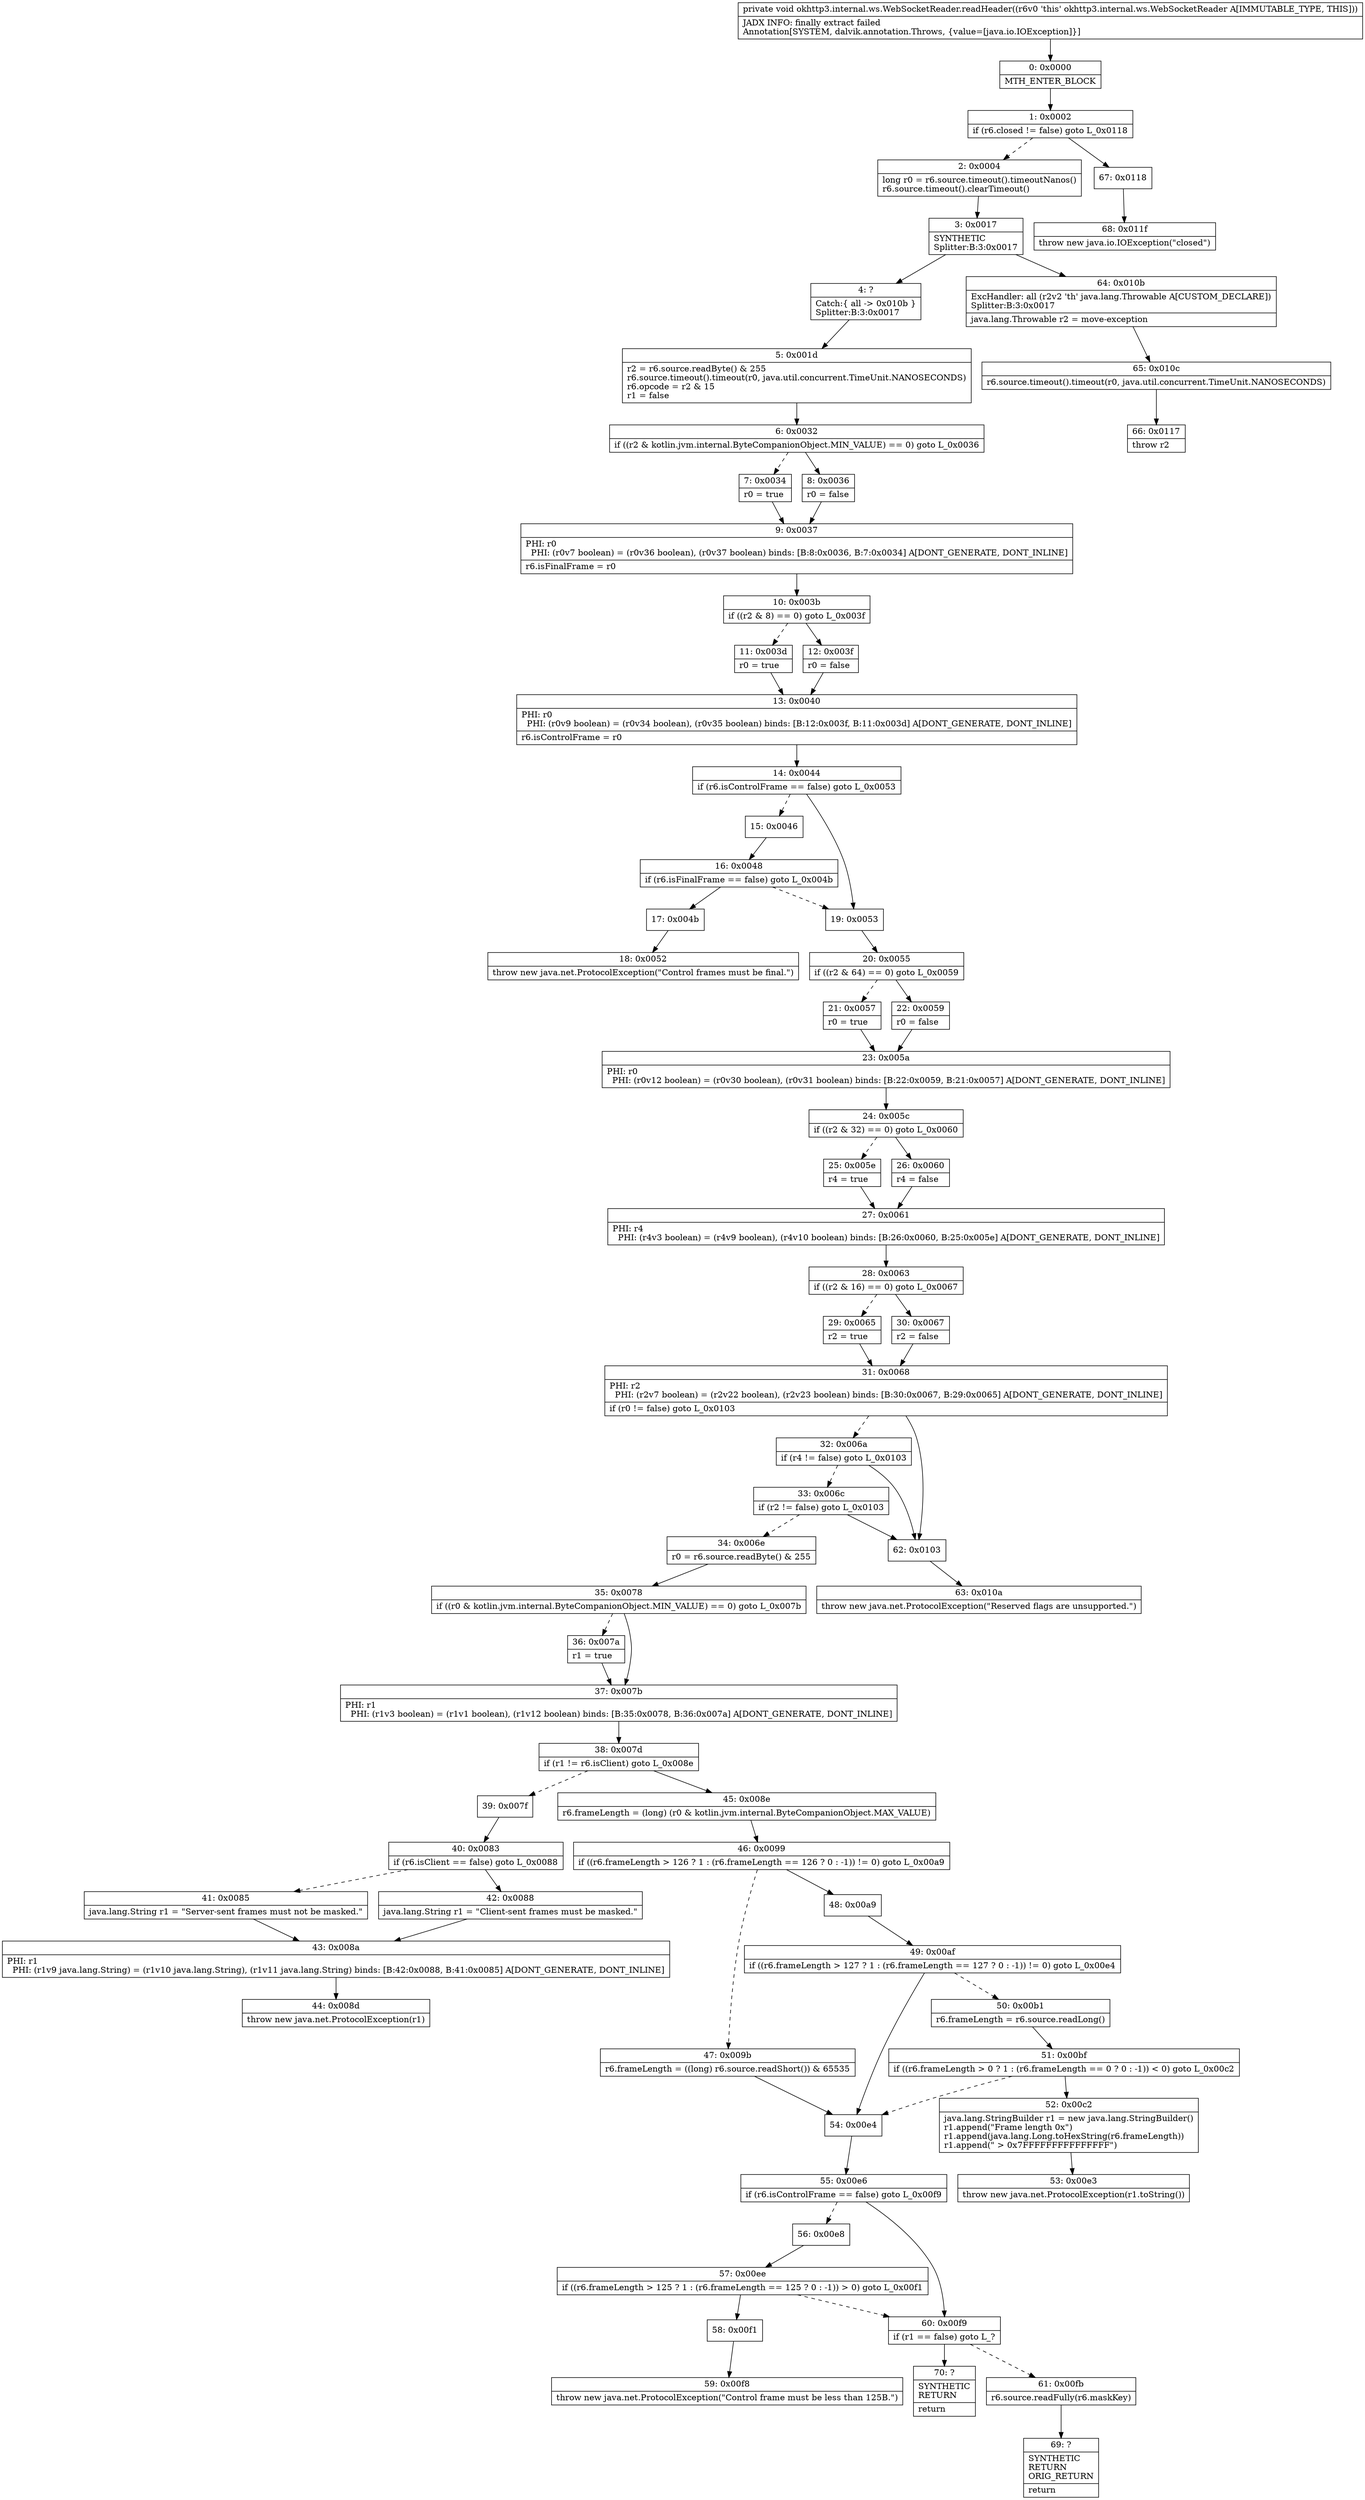 digraph "CFG forokhttp3.internal.ws.WebSocketReader.readHeader()V" {
Node_0 [shape=record,label="{0\:\ 0x0000|MTH_ENTER_BLOCK\l}"];
Node_1 [shape=record,label="{1\:\ 0x0002|if (r6.closed != false) goto L_0x0118\l}"];
Node_2 [shape=record,label="{2\:\ 0x0004|long r0 = r6.source.timeout().timeoutNanos()\lr6.source.timeout().clearTimeout()\l}"];
Node_3 [shape=record,label="{3\:\ 0x0017|SYNTHETIC\lSplitter:B:3:0x0017\l}"];
Node_4 [shape=record,label="{4\:\ ?|Catch:\{ all \-\> 0x010b \}\lSplitter:B:3:0x0017\l}"];
Node_5 [shape=record,label="{5\:\ 0x001d|r2 = r6.source.readByte() & 255\lr6.source.timeout().timeout(r0, java.util.concurrent.TimeUnit.NANOSECONDS)\lr6.opcode = r2 & 15\lr1 = false\l}"];
Node_6 [shape=record,label="{6\:\ 0x0032|if ((r2 & kotlin.jvm.internal.ByteCompanionObject.MIN_VALUE) == 0) goto L_0x0036\l}"];
Node_7 [shape=record,label="{7\:\ 0x0034|r0 = true\l}"];
Node_8 [shape=record,label="{8\:\ 0x0036|r0 = false\l}"];
Node_9 [shape=record,label="{9\:\ 0x0037|PHI: r0 \l  PHI: (r0v7 boolean) = (r0v36 boolean), (r0v37 boolean) binds: [B:8:0x0036, B:7:0x0034] A[DONT_GENERATE, DONT_INLINE]\l|r6.isFinalFrame = r0\l}"];
Node_10 [shape=record,label="{10\:\ 0x003b|if ((r2 & 8) == 0) goto L_0x003f\l}"];
Node_11 [shape=record,label="{11\:\ 0x003d|r0 = true\l}"];
Node_12 [shape=record,label="{12\:\ 0x003f|r0 = false\l}"];
Node_13 [shape=record,label="{13\:\ 0x0040|PHI: r0 \l  PHI: (r0v9 boolean) = (r0v34 boolean), (r0v35 boolean) binds: [B:12:0x003f, B:11:0x003d] A[DONT_GENERATE, DONT_INLINE]\l|r6.isControlFrame = r0\l}"];
Node_14 [shape=record,label="{14\:\ 0x0044|if (r6.isControlFrame == false) goto L_0x0053\l}"];
Node_15 [shape=record,label="{15\:\ 0x0046}"];
Node_16 [shape=record,label="{16\:\ 0x0048|if (r6.isFinalFrame == false) goto L_0x004b\l}"];
Node_17 [shape=record,label="{17\:\ 0x004b}"];
Node_18 [shape=record,label="{18\:\ 0x0052|throw new java.net.ProtocolException(\"Control frames must be final.\")\l}"];
Node_19 [shape=record,label="{19\:\ 0x0053}"];
Node_20 [shape=record,label="{20\:\ 0x0055|if ((r2 & 64) == 0) goto L_0x0059\l}"];
Node_21 [shape=record,label="{21\:\ 0x0057|r0 = true\l}"];
Node_22 [shape=record,label="{22\:\ 0x0059|r0 = false\l}"];
Node_23 [shape=record,label="{23\:\ 0x005a|PHI: r0 \l  PHI: (r0v12 boolean) = (r0v30 boolean), (r0v31 boolean) binds: [B:22:0x0059, B:21:0x0057] A[DONT_GENERATE, DONT_INLINE]\l}"];
Node_24 [shape=record,label="{24\:\ 0x005c|if ((r2 & 32) == 0) goto L_0x0060\l}"];
Node_25 [shape=record,label="{25\:\ 0x005e|r4 = true\l}"];
Node_26 [shape=record,label="{26\:\ 0x0060|r4 = false\l}"];
Node_27 [shape=record,label="{27\:\ 0x0061|PHI: r4 \l  PHI: (r4v3 boolean) = (r4v9 boolean), (r4v10 boolean) binds: [B:26:0x0060, B:25:0x005e] A[DONT_GENERATE, DONT_INLINE]\l}"];
Node_28 [shape=record,label="{28\:\ 0x0063|if ((r2 & 16) == 0) goto L_0x0067\l}"];
Node_29 [shape=record,label="{29\:\ 0x0065|r2 = true\l}"];
Node_30 [shape=record,label="{30\:\ 0x0067|r2 = false\l}"];
Node_31 [shape=record,label="{31\:\ 0x0068|PHI: r2 \l  PHI: (r2v7 boolean) = (r2v22 boolean), (r2v23 boolean) binds: [B:30:0x0067, B:29:0x0065] A[DONT_GENERATE, DONT_INLINE]\l|if (r0 != false) goto L_0x0103\l}"];
Node_32 [shape=record,label="{32\:\ 0x006a|if (r4 != false) goto L_0x0103\l}"];
Node_33 [shape=record,label="{33\:\ 0x006c|if (r2 != false) goto L_0x0103\l}"];
Node_34 [shape=record,label="{34\:\ 0x006e|r0 = r6.source.readByte() & 255\l}"];
Node_35 [shape=record,label="{35\:\ 0x0078|if ((r0 & kotlin.jvm.internal.ByteCompanionObject.MIN_VALUE) == 0) goto L_0x007b\l}"];
Node_36 [shape=record,label="{36\:\ 0x007a|r1 = true\l}"];
Node_37 [shape=record,label="{37\:\ 0x007b|PHI: r1 \l  PHI: (r1v3 boolean) = (r1v1 boolean), (r1v12 boolean) binds: [B:35:0x0078, B:36:0x007a] A[DONT_GENERATE, DONT_INLINE]\l}"];
Node_38 [shape=record,label="{38\:\ 0x007d|if (r1 != r6.isClient) goto L_0x008e\l}"];
Node_39 [shape=record,label="{39\:\ 0x007f}"];
Node_40 [shape=record,label="{40\:\ 0x0083|if (r6.isClient == false) goto L_0x0088\l}"];
Node_41 [shape=record,label="{41\:\ 0x0085|java.lang.String r1 = \"Server\-sent frames must not be masked.\"\l}"];
Node_42 [shape=record,label="{42\:\ 0x0088|java.lang.String r1 = \"Client\-sent frames must be masked.\"\l}"];
Node_43 [shape=record,label="{43\:\ 0x008a|PHI: r1 \l  PHI: (r1v9 java.lang.String) = (r1v10 java.lang.String), (r1v11 java.lang.String) binds: [B:42:0x0088, B:41:0x0085] A[DONT_GENERATE, DONT_INLINE]\l}"];
Node_44 [shape=record,label="{44\:\ 0x008d|throw new java.net.ProtocolException(r1)\l}"];
Node_45 [shape=record,label="{45\:\ 0x008e|r6.frameLength = (long) (r0 & kotlin.jvm.internal.ByteCompanionObject.MAX_VALUE)\l}"];
Node_46 [shape=record,label="{46\:\ 0x0099|if ((r6.frameLength \> 126 ? 1 : (r6.frameLength == 126 ? 0 : \-1)) != 0) goto L_0x00a9\l}"];
Node_47 [shape=record,label="{47\:\ 0x009b|r6.frameLength = ((long) r6.source.readShort()) & 65535\l}"];
Node_48 [shape=record,label="{48\:\ 0x00a9}"];
Node_49 [shape=record,label="{49\:\ 0x00af|if ((r6.frameLength \> 127 ? 1 : (r6.frameLength == 127 ? 0 : \-1)) != 0) goto L_0x00e4\l}"];
Node_50 [shape=record,label="{50\:\ 0x00b1|r6.frameLength = r6.source.readLong()\l}"];
Node_51 [shape=record,label="{51\:\ 0x00bf|if ((r6.frameLength \> 0 ? 1 : (r6.frameLength == 0 ? 0 : \-1)) \< 0) goto L_0x00c2\l}"];
Node_52 [shape=record,label="{52\:\ 0x00c2|java.lang.StringBuilder r1 = new java.lang.StringBuilder()\lr1.append(\"Frame length 0x\")\lr1.append(java.lang.Long.toHexString(r6.frameLength))\lr1.append(\" \> 0x7FFFFFFFFFFFFFFF\")\l}"];
Node_53 [shape=record,label="{53\:\ 0x00e3|throw new java.net.ProtocolException(r1.toString())\l}"];
Node_54 [shape=record,label="{54\:\ 0x00e4}"];
Node_55 [shape=record,label="{55\:\ 0x00e6|if (r6.isControlFrame == false) goto L_0x00f9\l}"];
Node_56 [shape=record,label="{56\:\ 0x00e8}"];
Node_57 [shape=record,label="{57\:\ 0x00ee|if ((r6.frameLength \> 125 ? 1 : (r6.frameLength == 125 ? 0 : \-1)) \> 0) goto L_0x00f1\l}"];
Node_58 [shape=record,label="{58\:\ 0x00f1}"];
Node_59 [shape=record,label="{59\:\ 0x00f8|throw new java.net.ProtocolException(\"Control frame must be less than 125B.\")\l}"];
Node_60 [shape=record,label="{60\:\ 0x00f9|if (r1 == false) goto L_?\l}"];
Node_61 [shape=record,label="{61\:\ 0x00fb|r6.source.readFully(r6.maskKey)\l}"];
Node_62 [shape=record,label="{62\:\ 0x0103}"];
Node_63 [shape=record,label="{63\:\ 0x010a|throw new java.net.ProtocolException(\"Reserved flags are unsupported.\")\l}"];
Node_64 [shape=record,label="{64\:\ 0x010b|ExcHandler: all (r2v2 'th' java.lang.Throwable A[CUSTOM_DECLARE])\lSplitter:B:3:0x0017\l|java.lang.Throwable r2 = move\-exception\l}"];
Node_65 [shape=record,label="{65\:\ 0x010c|r6.source.timeout().timeout(r0, java.util.concurrent.TimeUnit.NANOSECONDS)\l}"];
Node_66 [shape=record,label="{66\:\ 0x0117|throw r2\l}"];
Node_67 [shape=record,label="{67\:\ 0x0118}"];
Node_68 [shape=record,label="{68\:\ 0x011f|throw new java.io.IOException(\"closed\")\l}"];
Node_69 [shape=record,label="{69\:\ ?|SYNTHETIC\lRETURN\lORIG_RETURN\l|return\l}"];
Node_70 [shape=record,label="{70\:\ ?|SYNTHETIC\lRETURN\l|return\l}"];
MethodNode[shape=record,label="{private void okhttp3.internal.ws.WebSocketReader.readHeader((r6v0 'this' okhttp3.internal.ws.WebSocketReader A[IMMUTABLE_TYPE, THIS]))  | JADX INFO: finally extract failed\lAnnotation[SYSTEM, dalvik.annotation.Throws, \{value=[java.io.IOException]\}]\l}"];
MethodNode -> Node_0;
Node_0 -> Node_1;
Node_1 -> Node_2[style=dashed];
Node_1 -> Node_67;
Node_2 -> Node_3;
Node_3 -> Node_4;
Node_3 -> Node_64;
Node_4 -> Node_5;
Node_5 -> Node_6;
Node_6 -> Node_7[style=dashed];
Node_6 -> Node_8;
Node_7 -> Node_9;
Node_8 -> Node_9;
Node_9 -> Node_10;
Node_10 -> Node_11[style=dashed];
Node_10 -> Node_12;
Node_11 -> Node_13;
Node_12 -> Node_13;
Node_13 -> Node_14;
Node_14 -> Node_15[style=dashed];
Node_14 -> Node_19;
Node_15 -> Node_16;
Node_16 -> Node_17;
Node_16 -> Node_19[style=dashed];
Node_17 -> Node_18;
Node_19 -> Node_20;
Node_20 -> Node_21[style=dashed];
Node_20 -> Node_22;
Node_21 -> Node_23;
Node_22 -> Node_23;
Node_23 -> Node_24;
Node_24 -> Node_25[style=dashed];
Node_24 -> Node_26;
Node_25 -> Node_27;
Node_26 -> Node_27;
Node_27 -> Node_28;
Node_28 -> Node_29[style=dashed];
Node_28 -> Node_30;
Node_29 -> Node_31;
Node_30 -> Node_31;
Node_31 -> Node_32[style=dashed];
Node_31 -> Node_62;
Node_32 -> Node_33[style=dashed];
Node_32 -> Node_62;
Node_33 -> Node_34[style=dashed];
Node_33 -> Node_62;
Node_34 -> Node_35;
Node_35 -> Node_36[style=dashed];
Node_35 -> Node_37;
Node_36 -> Node_37;
Node_37 -> Node_38;
Node_38 -> Node_39[style=dashed];
Node_38 -> Node_45;
Node_39 -> Node_40;
Node_40 -> Node_41[style=dashed];
Node_40 -> Node_42;
Node_41 -> Node_43;
Node_42 -> Node_43;
Node_43 -> Node_44;
Node_45 -> Node_46;
Node_46 -> Node_47[style=dashed];
Node_46 -> Node_48;
Node_47 -> Node_54;
Node_48 -> Node_49;
Node_49 -> Node_50[style=dashed];
Node_49 -> Node_54;
Node_50 -> Node_51;
Node_51 -> Node_52;
Node_51 -> Node_54[style=dashed];
Node_52 -> Node_53;
Node_54 -> Node_55;
Node_55 -> Node_56[style=dashed];
Node_55 -> Node_60;
Node_56 -> Node_57;
Node_57 -> Node_58;
Node_57 -> Node_60[style=dashed];
Node_58 -> Node_59;
Node_60 -> Node_61[style=dashed];
Node_60 -> Node_70;
Node_61 -> Node_69;
Node_62 -> Node_63;
Node_64 -> Node_65;
Node_65 -> Node_66;
Node_67 -> Node_68;
}

